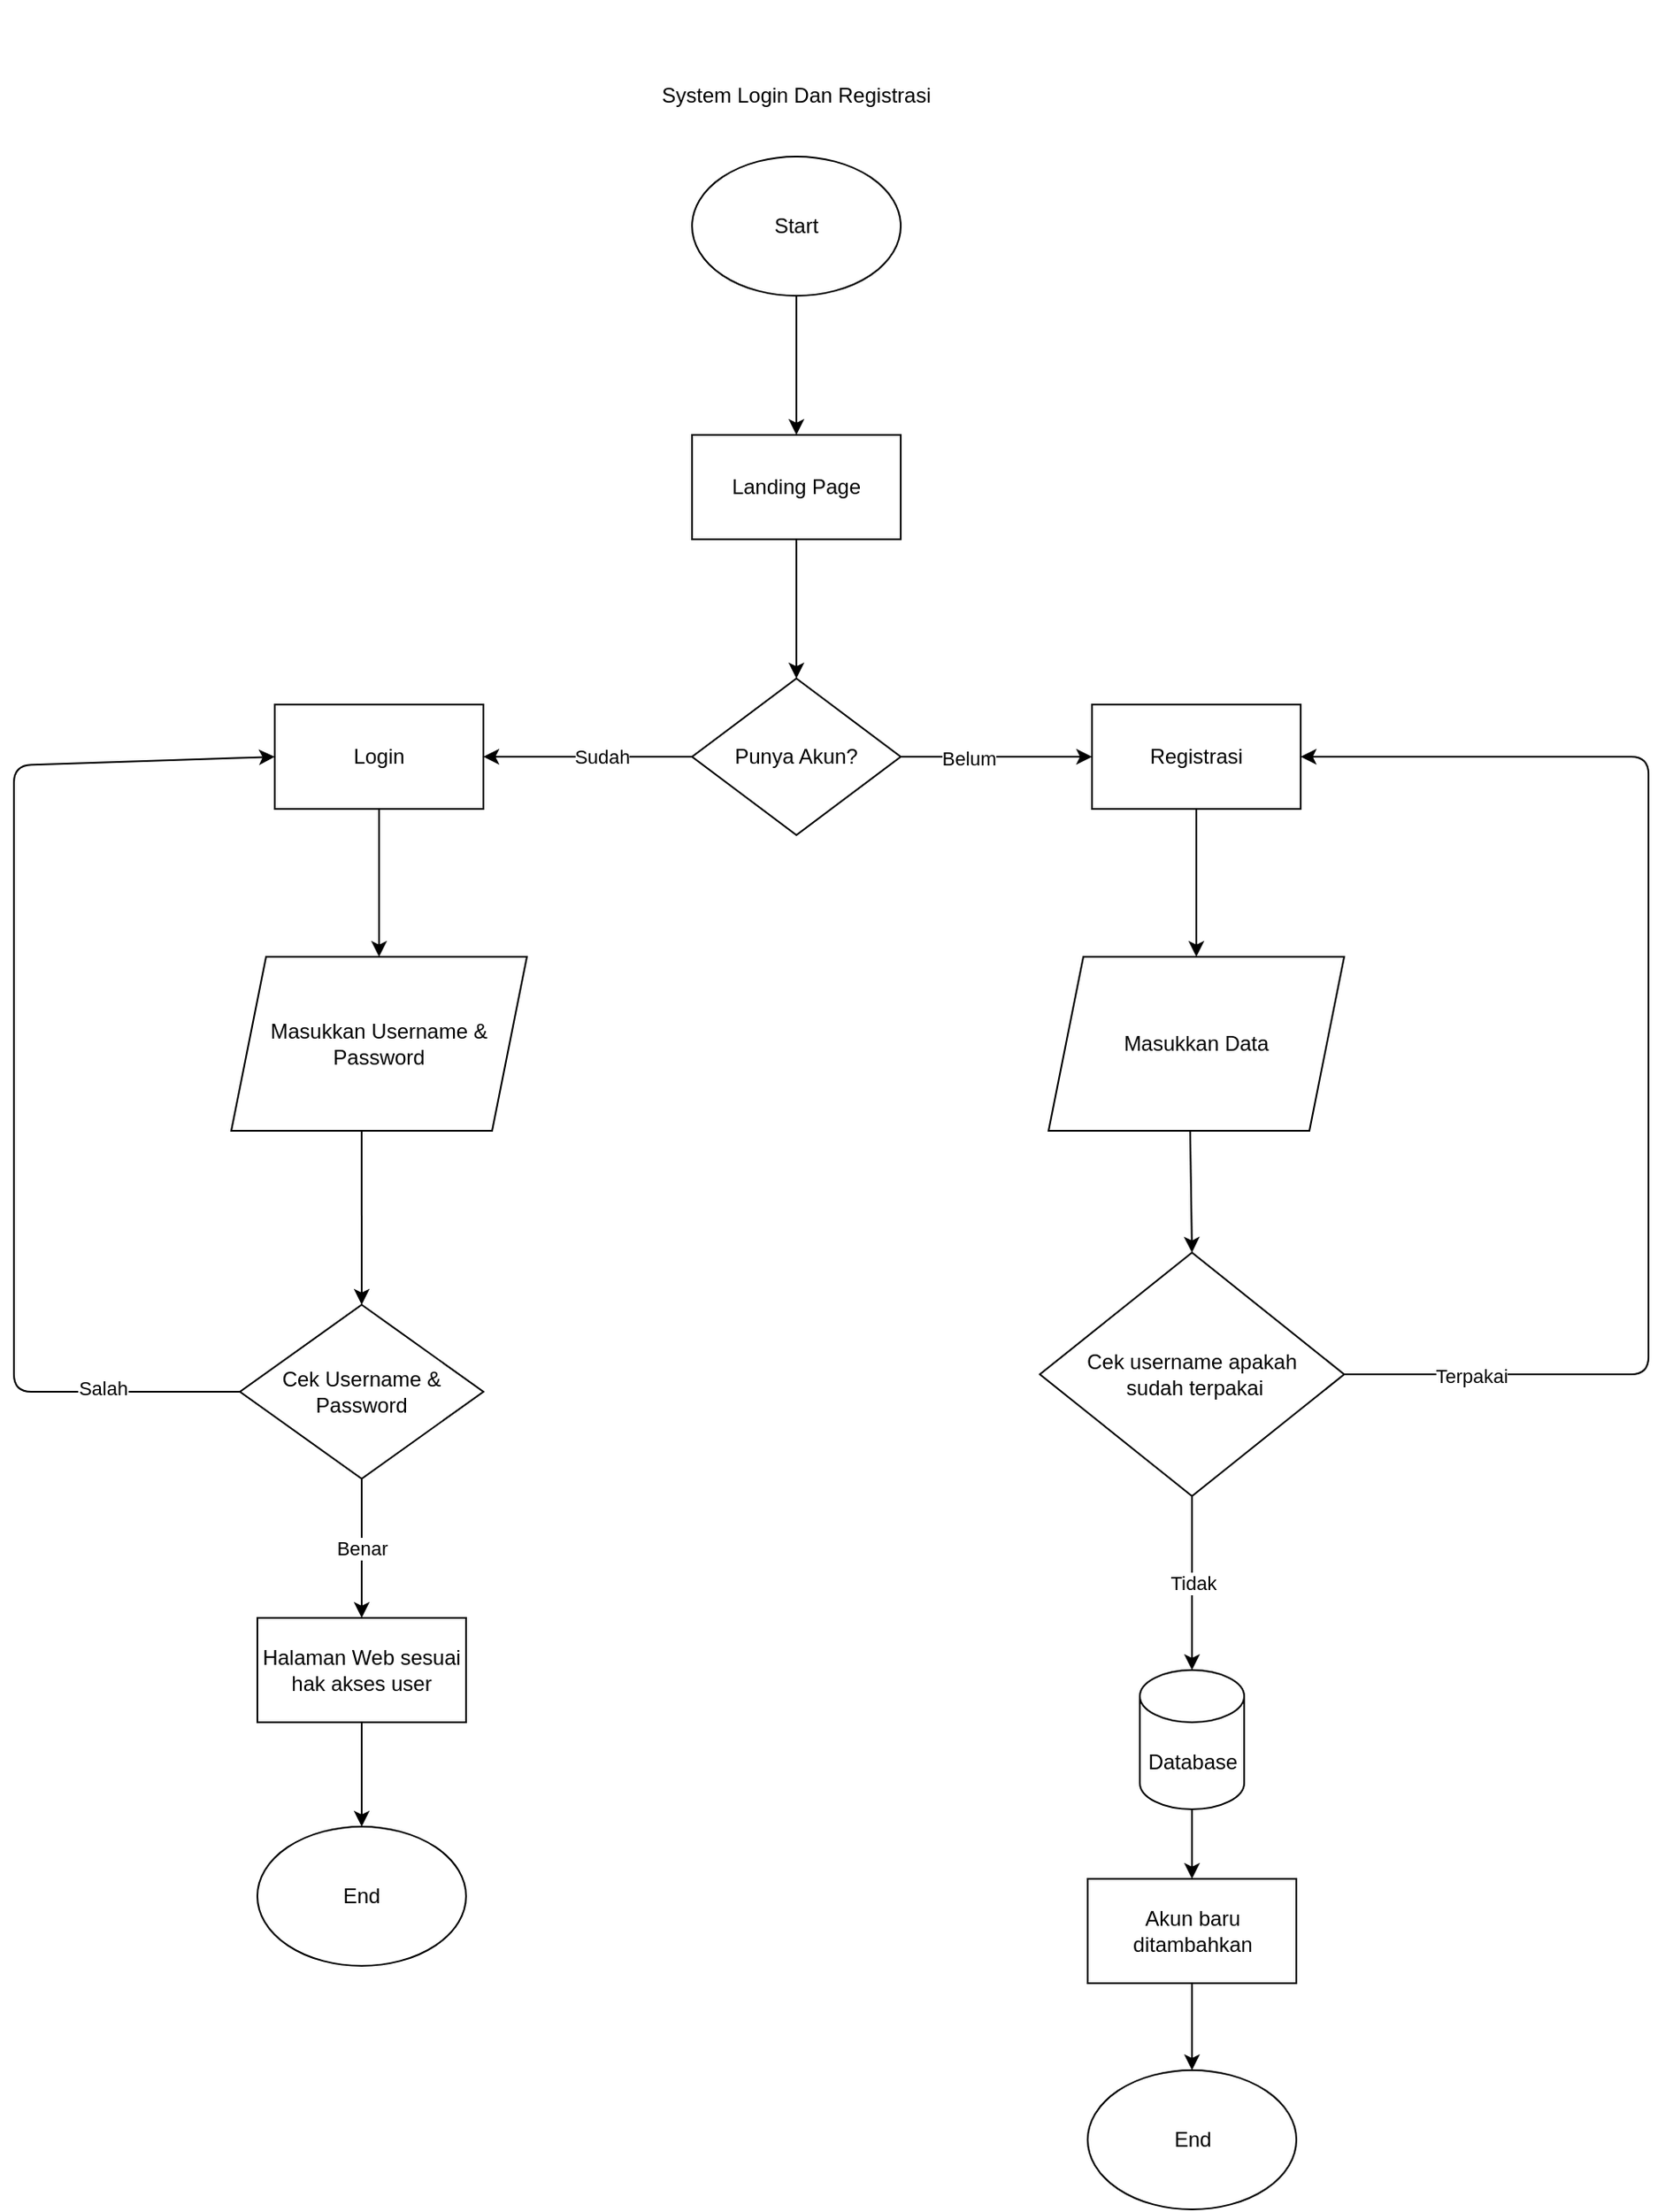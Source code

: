 <mxfile version="13.9.9" type="device"><diagram id="C5RBs43oDa-KdzZeNtuy" name="Page-1"><mxGraphModel dx="1595" dy="1651" grid="1" gridSize="10" guides="1" tooltips="1" connect="1" arrows="1" fold="1" page="1" pageScale="1" pageWidth="827" pageHeight="1169" math="0" shadow="0"><root><mxCell id="WIyWlLk6GJQsqaUBKTNV-0"/><mxCell id="WIyWlLk6GJQsqaUBKTNV-1" parent="WIyWlLk6GJQsqaUBKTNV-0"/><mxCell id="vapl4jZ3JZk4jmD2GgXC-1" value="Start" style="ellipse;whiteSpace=wrap;html=1;" parent="WIyWlLk6GJQsqaUBKTNV-1" vertex="1"><mxGeometry x="160" y="-30" width="120" height="80" as="geometry"/></mxCell><mxCell id="vapl4jZ3JZk4jmD2GgXC-4" value="Punya Akun?" style="rhombus;whiteSpace=wrap;html=1;" parent="WIyWlLk6GJQsqaUBKTNV-1" vertex="1"><mxGeometry x="160" y="270" width="120" height="90" as="geometry"/></mxCell><mxCell id="vapl4jZ3JZk4jmD2GgXC-8" value="Masukkan Username &amp;amp; Password" style="shape=parallelogram;perimeter=parallelogramPerimeter;whiteSpace=wrap;html=1;fixedSize=1;" parent="WIyWlLk6GJQsqaUBKTNV-1" vertex="1"><mxGeometry x="-105" y="430" width="170" height="100" as="geometry"/></mxCell><mxCell id="vapl4jZ3JZk4jmD2GgXC-9" value="Cek Username &amp;amp; Password" style="rhombus;whiteSpace=wrap;html=1;" parent="WIyWlLk6GJQsqaUBKTNV-1" vertex="1"><mxGeometry x="-100" y="630" width="140" height="100" as="geometry"/></mxCell><mxCell id="vapl4jZ3JZk4jmD2GgXC-11" value="" style="endArrow=classic;html=1;entryX=1;entryY=0.5;entryDx=0;entryDy=0;exitX=0;exitY=0.5;exitDx=0;exitDy=0;" parent="WIyWlLk6GJQsqaUBKTNV-1" source="vapl4jZ3JZk4jmD2GgXC-4" edge="1"><mxGeometry width="50" height="50" relative="1" as="geometry"><mxPoint x="80" y="630" as="sourcePoint"/><mxPoint x="40" y="315" as="targetPoint"/></mxGeometry></mxCell><mxCell id="vapl4jZ3JZk4jmD2GgXC-25" value="Sudah" style="edgeLabel;html=1;align=center;verticalAlign=middle;resizable=0;points=[];" parent="vapl4jZ3JZk4jmD2GgXC-11" vertex="1" connectable="0"><mxGeometry x="-0.125" relative="1" as="geometry"><mxPoint as="offset"/></mxGeometry></mxCell><mxCell id="vapl4jZ3JZk4jmD2GgXC-12" value="" style="endArrow=classic;html=1;exitX=0.5;exitY=1;exitDx=0;exitDy=0;entryX=0.5;entryY=0;entryDx=0;entryDy=0;" parent="WIyWlLk6GJQsqaUBKTNV-1" target="vapl4jZ3JZk4jmD2GgXC-8" edge="1"><mxGeometry width="50" height="50" relative="1" as="geometry"><mxPoint x="-20" y="345" as="sourcePoint"/><mxPoint x="-10" y="410" as="targetPoint"/></mxGeometry></mxCell><mxCell id="vapl4jZ3JZk4jmD2GgXC-13" value="" style="endArrow=classic;html=1;exitX=0.441;exitY=1;exitDx=0;exitDy=0;exitPerimeter=0;entryX=0.5;entryY=0;entryDx=0;entryDy=0;" parent="WIyWlLk6GJQsqaUBKTNV-1" source="vapl4jZ3JZk4jmD2GgXC-8" target="vapl4jZ3JZk4jmD2GgXC-9" edge="1"><mxGeometry width="50" height="50" relative="1" as="geometry"><mxPoint x="80" y="630" as="sourcePoint"/><mxPoint x="-30" y="620" as="targetPoint"/></mxGeometry></mxCell><mxCell id="vapl4jZ3JZk4jmD2GgXC-15" value="Benar" style="endArrow=classic;html=1;exitX=0.5;exitY=1;exitDx=0;exitDy=0;entryX=0.5;entryY=0;entryDx=0;entryDy=0;" parent="WIyWlLk6GJQsqaUBKTNV-1" source="vapl4jZ3JZk4jmD2GgXC-9" edge="1"><mxGeometry width="50" height="50" relative="1" as="geometry"><mxPoint x="80" y="830" as="sourcePoint"/><mxPoint x="-30" y="810" as="targetPoint"/></mxGeometry></mxCell><mxCell id="vapl4jZ3JZk4jmD2GgXC-16" value="" style="endArrow=classic;html=1;exitX=0;exitY=0.5;exitDx=0;exitDy=0;entryX=0;entryY=0.5;entryDx=0;entryDy=0;" parent="WIyWlLk6GJQsqaUBKTNV-1" source="vapl4jZ3JZk4jmD2GgXC-9" edge="1"><mxGeometry width="50" height="50" relative="1" as="geometry"><mxPoint x="80" y="730" as="sourcePoint"/><mxPoint x="-80" y="315" as="targetPoint"/><Array as="points"><mxPoint x="-230" y="680"/><mxPoint x="-230" y="320"/></Array></mxGeometry></mxCell><mxCell id="vapl4jZ3JZk4jmD2GgXC-27" value="Salah" style="edgeLabel;html=1;align=center;verticalAlign=middle;resizable=0;points=[];" parent="vapl4jZ3JZk4jmD2GgXC-16" vertex="1" connectable="0"><mxGeometry x="-0.751" y="-2" relative="1" as="geometry"><mxPoint as="offset"/></mxGeometry></mxCell><mxCell id="vapl4jZ3JZk4jmD2GgXC-19" value="" style="endArrow=classic;html=1;exitX=1;exitY=0.5;exitDx=0;exitDy=0;entryX=0;entryY=0.5;entryDx=0;entryDy=0;" parent="WIyWlLk6GJQsqaUBKTNV-1" source="vapl4jZ3JZk4jmD2GgXC-4" edge="1"><mxGeometry width="50" height="50" relative="1" as="geometry"><mxPoint x="280" y="340" as="sourcePoint"/><mxPoint x="390" y="315" as="targetPoint"/></mxGeometry></mxCell><mxCell id="vapl4jZ3JZk4jmD2GgXC-26" value="Belum" style="edgeLabel;html=1;align=center;verticalAlign=middle;resizable=0;points=[];" parent="vapl4jZ3JZk4jmD2GgXC-19" vertex="1" connectable="0"><mxGeometry x="-0.302" y="-1" relative="1" as="geometry"><mxPoint as="offset"/></mxGeometry></mxCell><mxCell id="vapl4jZ3JZk4jmD2GgXC-22" value="Masukkan Data" style="shape=parallelogram;perimeter=parallelogramPerimeter;whiteSpace=wrap;html=1;fixedSize=1;" parent="WIyWlLk6GJQsqaUBKTNV-1" vertex="1"><mxGeometry x="365" y="430" width="170" height="100" as="geometry"/></mxCell><mxCell id="vapl4jZ3JZk4jmD2GgXC-23" value="Cek username apakah&lt;br&gt;&amp;nbsp;sudah terpakai" style="rhombus;whiteSpace=wrap;html=1;" parent="WIyWlLk6GJQsqaUBKTNV-1" vertex="1"><mxGeometry x="360" y="600" width="175" height="140" as="geometry"/></mxCell><mxCell id="vapl4jZ3JZk4jmD2GgXC-28" value="" style="endArrow=classic;html=1;entryX=0.5;entryY=0;entryDx=0;entryDy=0;exitX=0.5;exitY=1;exitDx=0;exitDy=0;" parent="WIyWlLk6GJQsqaUBKTNV-1" target="vapl4jZ3JZk4jmD2GgXC-22" edge="1"><mxGeometry width="50" height="50" relative="1" as="geometry"><mxPoint x="450" y="345" as="sourcePoint"/><mxPoint x="410" y="350" as="targetPoint"/></mxGeometry></mxCell><mxCell id="vapl4jZ3JZk4jmD2GgXC-29" value="" style="endArrow=classic;html=1;entryX=0.5;entryY=0;entryDx=0;entryDy=0;exitX=0.479;exitY=0.999;exitDx=0;exitDy=0;exitPerimeter=0;" parent="WIyWlLk6GJQsqaUBKTNV-1" source="vapl4jZ3JZk4jmD2GgXC-22" target="vapl4jZ3JZk4jmD2GgXC-23" edge="1"><mxGeometry width="50" height="50" relative="1" as="geometry"><mxPoint x="360" y="620" as="sourcePoint"/><mxPoint x="410" y="570" as="targetPoint"/></mxGeometry></mxCell><mxCell id="vapl4jZ3JZk4jmD2GgXC-30" value="Tidak" style="endArrow=classic;html=1;entryX=0.5;entryY=0;entryDx=0;entryDy=0;entryPerimeter=0;" parent="WIyWlLk6GJQsqaUBKTNV-1" source="vapl4jZ3JZk4jmD2GgXC-23" edge="1" target="qjeepRmBgFMhPGhDM1s0-0"><mxGeometry width="50" height="50" relative="1" as="geometry"><mxPoint x="270" y="720" as="sourcePoint"/><mxPoint x="447.5" y="830" as="targetPoint"/></mxGeometry></mxCell><mxCell id="vapl4jZ3JZk4jmD2GgXC-31" value="" style="endArrow=classic;html=1;entryX=1;entryY=0.5;entryDx=0;entryDy=0;exitX=1;exitY=0.5;exitDx=0;exitDy=0;" parent="WIyWlLk6GJQsqaUBKTNV-1" source="vapl4jZ3JZk4jmD2GgXC-23" edge="1"><mxGeometry width="50" height="50" relative="1" as="geometry"><mxPoint x="540" y="670" as="sourcePoint"/><mxPoint x="510" y="315" as="targetPoint"/><Array as="points"><mxPoint x="710" y="670"/><mxPoint x="710" y="315"/></Array></mxGeometry></mxCell><mxCell id="vapl4jZ3JZk4jmD2GgXC-32" value="Terpakai" style="edgeLabel;html=1;align=center;verticalAlign=middle;resizable=0;points=[];" parent="vapl4jZ3JZk4jmD2GgXC-31" vertex="1" connectable="0"><mxGeometry x="-0.802" y="-1" relative="1" as="geometry"><mxPoint as="offset"/></mxGeometry></mxCell><mxCell id="vapl4jZ3JZk4jmD2GgXC-33" value="" style="endArrow=classic;html=1;exitX=0.5;exitY=1;exitDx=0;exitDy=0;" parent="WIyWlLk6GJQsqaUBKTNV-1" source="vapl4jZ3JZk4jmD2GgXC-1" edge="1"><mxGeometry width="50" height="50" relative="1" as="geometry"><mxPoint x="100" y="210" as="sourcePoint"/><mxPoint x="220" y="130" as="targetPoint"/></mxGeometry></mxCell><mxCell id="vapl4jZ3JZk4jmD2GgXC-34" value="" style="endArrow=classic;html=1;entryX=0.5;entryY=0;entryDx=0;entryDy=0;exitX=0.5;exitY=1;exitDx=0;exitDy=0;" parent="WIyWlLk6GJQsqaUBKTNV-1" target="vapl4jZ3JZk4jmD2GgXC-4" edge="1"><mxGeometry width="50" height="50" relative="1" as="geometry"><mxPoint x="220" y="190" as="sourcePoint"/><mxPoint x="150" y="160" as="targetPoint"/></mxGeometry></mxCell><mxCell id="vapl4jZ3JZk4jmD2GgXC-36" value="System Login Dan Registrasi" style="text;html=1;strokeColor=none;fillColor=none;align=center;verticalAlign=middle;whiteSpace=wrap;rounded=0;" parent="WIyWlLk6GJQsqaUBKTNV-1" vertex="1"><mxGeometry x="127" y="-120" width="186" height="109" as="geometry"/></mxCell><mxCell id="rRHP4wFNfZG6MBVXhdXy-0" value="Landing Page" style="rounded=0;whiteSpace=wrap;html=1;" parent="WIyWlLk6GJQsqaUBKTNV-1" vertex="1"><mxGeometry x="160" y="130" width="120" height="60" as="geometry"/></mxCell><mxCell id="rRHP4wFNfZG6MBVXhdXy-1" value="Login" style="rounded=0;whiteSpace=wrap;html=1;" parent="WIyWlLk6GJQsqaUBKTNV-1" vertex="1"><mxGeometry x="-80" y="285" width="120" height="60" as="geometry"/></mxCell><mxCell id="rRHP4wFNfZG6MBVXhdXy-2" value="&lt;span&gt;Halaman Web sesuai hak akses user&lt;/span&gt;" style="rounded=0;whiteSpace=wrap;html=1;" parent="WIyWlLk6GJQsqaUBKTNV-1" vertex="1"><mxGeometry x="-90" y="810" width="120" height="60" as="geometry"/></mxCell><mxCell id="rRHP4wFNfZG6MBVXhdXy-3" value="Registrasi" style="rounded=0;whiteSpace=wrap;html=1;" parent="WIyWlLk6GJQsqaUBKTNV-1" vertex="1"><mxGeometry x="390" y="285" width="120" height="60" as="geometry"/></mxCell><mxCell id="rRHP4wFNfZG6MBVXhdXy-4" value="Akun baru ditambahkan" style="rounded=0;whiteSpace=wrap;html=1;" parent="WIyWlLk6GJQsqaUBKTNV-1" vertex="1"><mxGeometry x="387.5" y="960" width="120" height="60" as="geometry"/></mxCell><mxCell id="rRHP4wFNfZG6MBVXhdXy-5" value="End" style="ellipse;whiteSpace=wrap;html=1;" parent="WIyWlLk6GJQsqaUBKTNV-1" vertex="1"><mxGeometry x="-90" y="930" width="120" height="80" as="geometry"/></mxCell><mxCell id="rRHP4wFNfZG6MBVXhdXy-6" value="" style="endArrow=classic;html=1;exitX=0.5;exitY=1;exitDx=0;exitDy=0;entryX=0.5;entryY=0;entryDx=0;entryDy=0;" parent="WIyWlLk6GJQsqaUBKTNV-1" source="rRHP4wFNfZG6MBVXhdXy-2" target="rRHP4wFNfZG6MBVXhdXy-5" edge="1"><mxGeometry width="50" height="50" relative="1" as="geometry"><mxPoint x="260" y="970" as="sourcePoint"/><mxPoint x="310" y="920" as="targetPoint"/></mxGeometry></mxCell><mxCell id="rRHP4wFNfZG6MBVXhdXy-7" value="End" style="ellipse;whiteSpace=wrap;html=1;" parent="WIyWlLk6GJQsqaUBKTNV-1" vertex="1"><mxGeometry x="387.5" y="1070" width="120" height="80" as="geometry"/></mxCell><mxCell id="rRHP4wFNfZG6MBVXhdXy-8" value="" style="endArrow=classic;html=1;exitX=0.5;exitY=1;exitDx=0;exitDy=0;entryX=0.5;entryY=0;entryDx=0;entryDy=0;" parent="WIyWlLk6GJQsqaUBKTNV-1" source="rRHP4wFNfZG6MBVXhdXy-4" target="rRHP4wFNfZG6MBVXhdXy-7" edge="1"><mxGeometry width="50" height="50" relative="1" as="geometry"><mxPoint x="260" y="830" as="sourcePoint"/><mxPoint x="448" y="950" as="targetPoint"/></mxGeometry></mxCell><mxCell id="qjeepRmBgFMhPGhDM1s0-0" value="Database" style="shape=cylinder3;whiteSpace=wrap;html=1;boundedLbl=1;backgroundOutline=1;size=15;" vertex="1" parent="WIyWlLk6GJQsqaUBKTNV-1"><mxGeometry x="417.5" y="840" width="60" height="80" as="geometry"/></mxCell><mxCell id="qjeepRmBgFMhPGhDM1s0-1" value="" style="endArrow=classic;html=1;exitX=0.5;exitY=1;exitDx=0;exitDy=0;exitPerimeter=0;entryX=0.5;entryY=0;entryDx=0;entryDy=0;" edge="1" parent="WIyWlLk6GJQsqaUBKTNV-1" source="qjeepRmBgFMhPGhDM1s0-0" target="rRHP4wFNfZG6MBVXhdXy-4"><mxGeometry width="50" height="50" relative="1" as="geometry"><mxPoint x="350" y="970" as="sourcePoint"/><mxPoint x="400" y="920" as="targetPoint"/></mxGeometry></mxCell></root></mxGraphModel></diagram></mxfile>